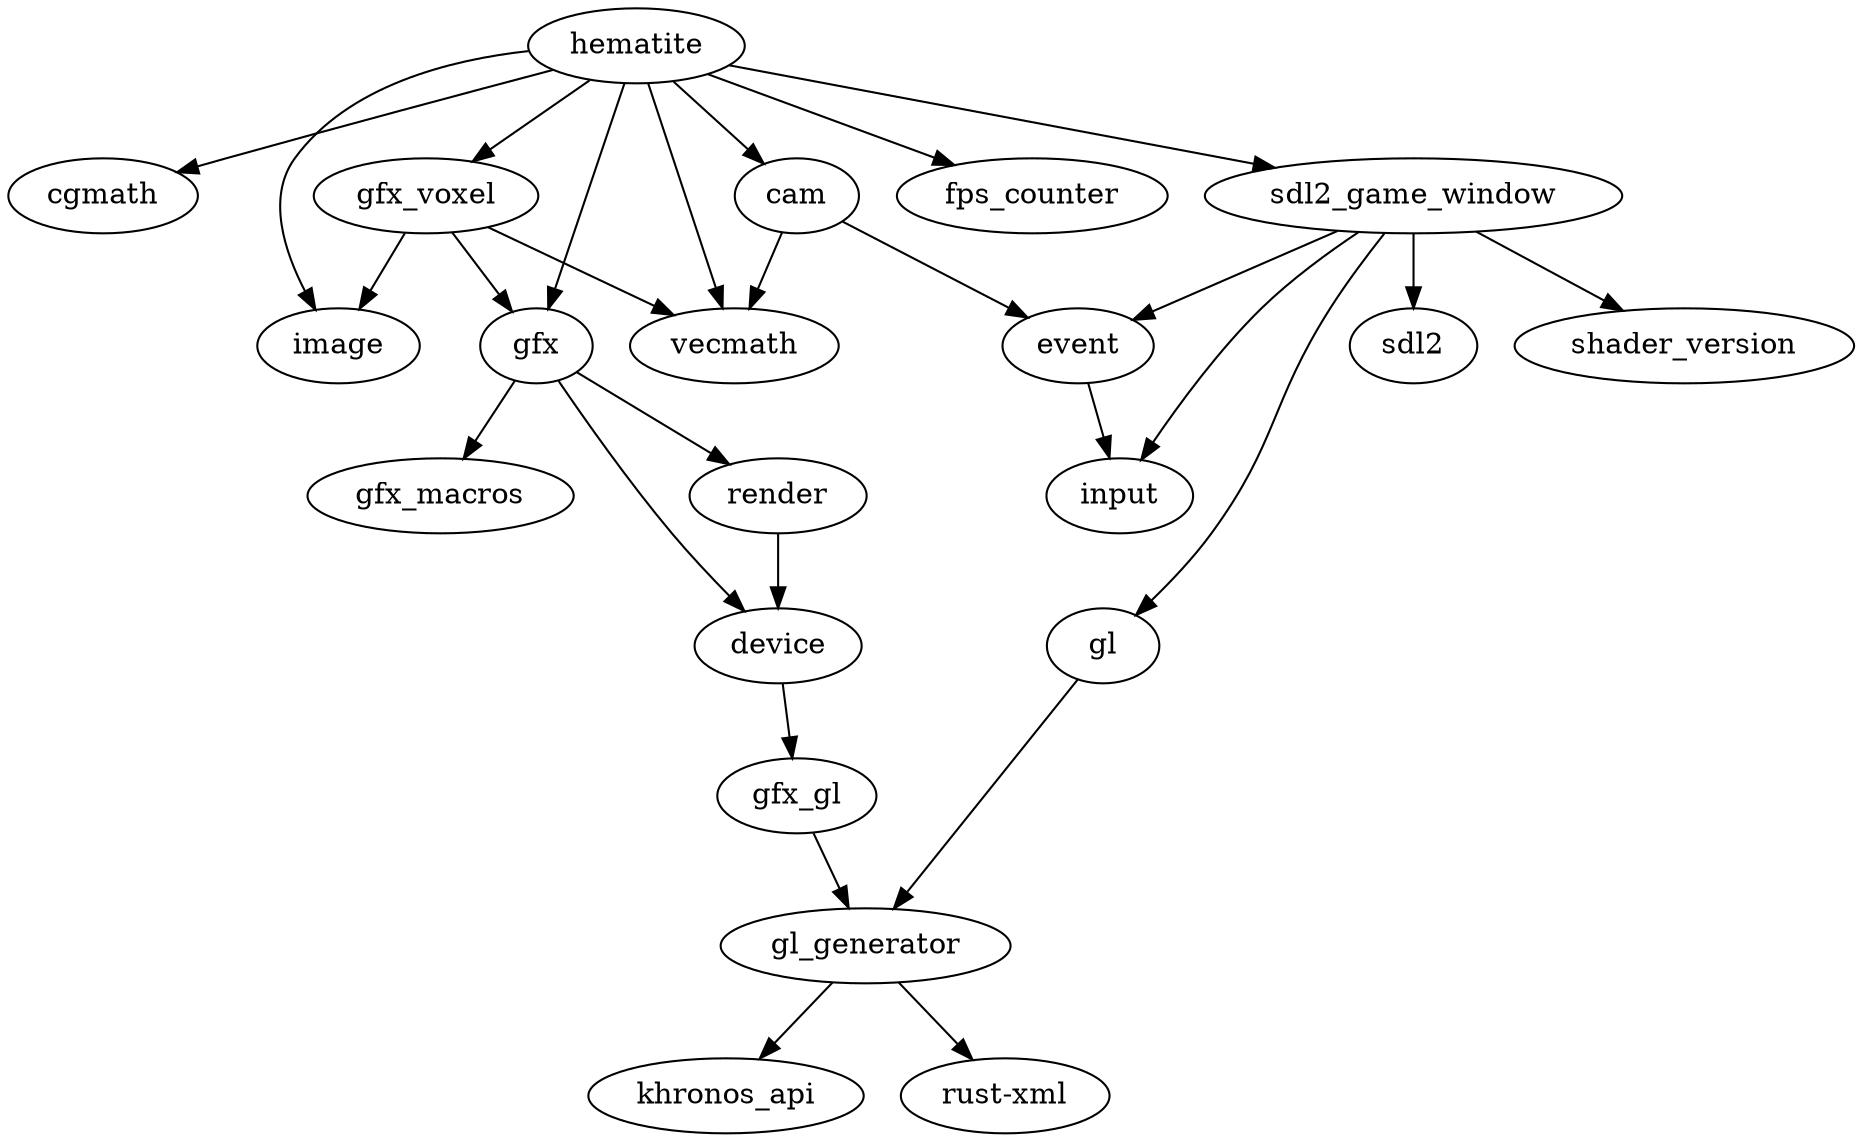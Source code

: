 digraph example3 {
    N0[label="hematite"];
    N1[label="gfx_macros"];
    N2[label="shader_version"];
    N3[label="cgmath"];
    N4[label="event"];
    N5[label="input"];
    N6[label="sdl2"];
    N7[label="gfx_voxel"];
    N8[label="vecmath"];
    N9[label="image"];
    N10[label="gfx"];
    N11[label="sdl2_game_window"];
    N12[label="fps_counter"];
    N13[label="cam"];
    N14[label="gl"];
    N15[label="gfx_gl"];
    N16[label="gl_generator"];
    N17[label="render"];
    N18[label="device"];
    N19[label="khronos_api"];
    N20[label="rust-xml"];
    N4 -> N5[label=""];
    N7 -> N8[label=""];
    N7 -> N9[label=""];
    N7 -> N10[label=""];
    N0 -> N11[label=""];
    N0 -> N10[label=""];
    N0 -> N12[label=""];
    N0 -> N3[label=""];
    N0 -> N13[label=""];
    N0 -> N9[label=""];
    N0 -> N7[label=""];
    N0 -> N8[label=""];
    N11 -> N5[label=""];
    N11 -> N6[label=""];
    N11 -> N4[label=""];
    N11 -> N2[label=""];
    N11 -> N14[label=""];
    N15 -> N16[label=""];
    N13 -> N8[label=""];
    N13 -> N4[label=""];
    N17 -> N18[label=""];
    N18 -> N15[label=""];
    N10 -> N1[label=""];
    N10 -> N18[label=""];
    N10 -> N17[label=""];
    N16 -> N20[label=""];
    N16 -> N19[label=""];
    N14 -> N16[label=""];
}
